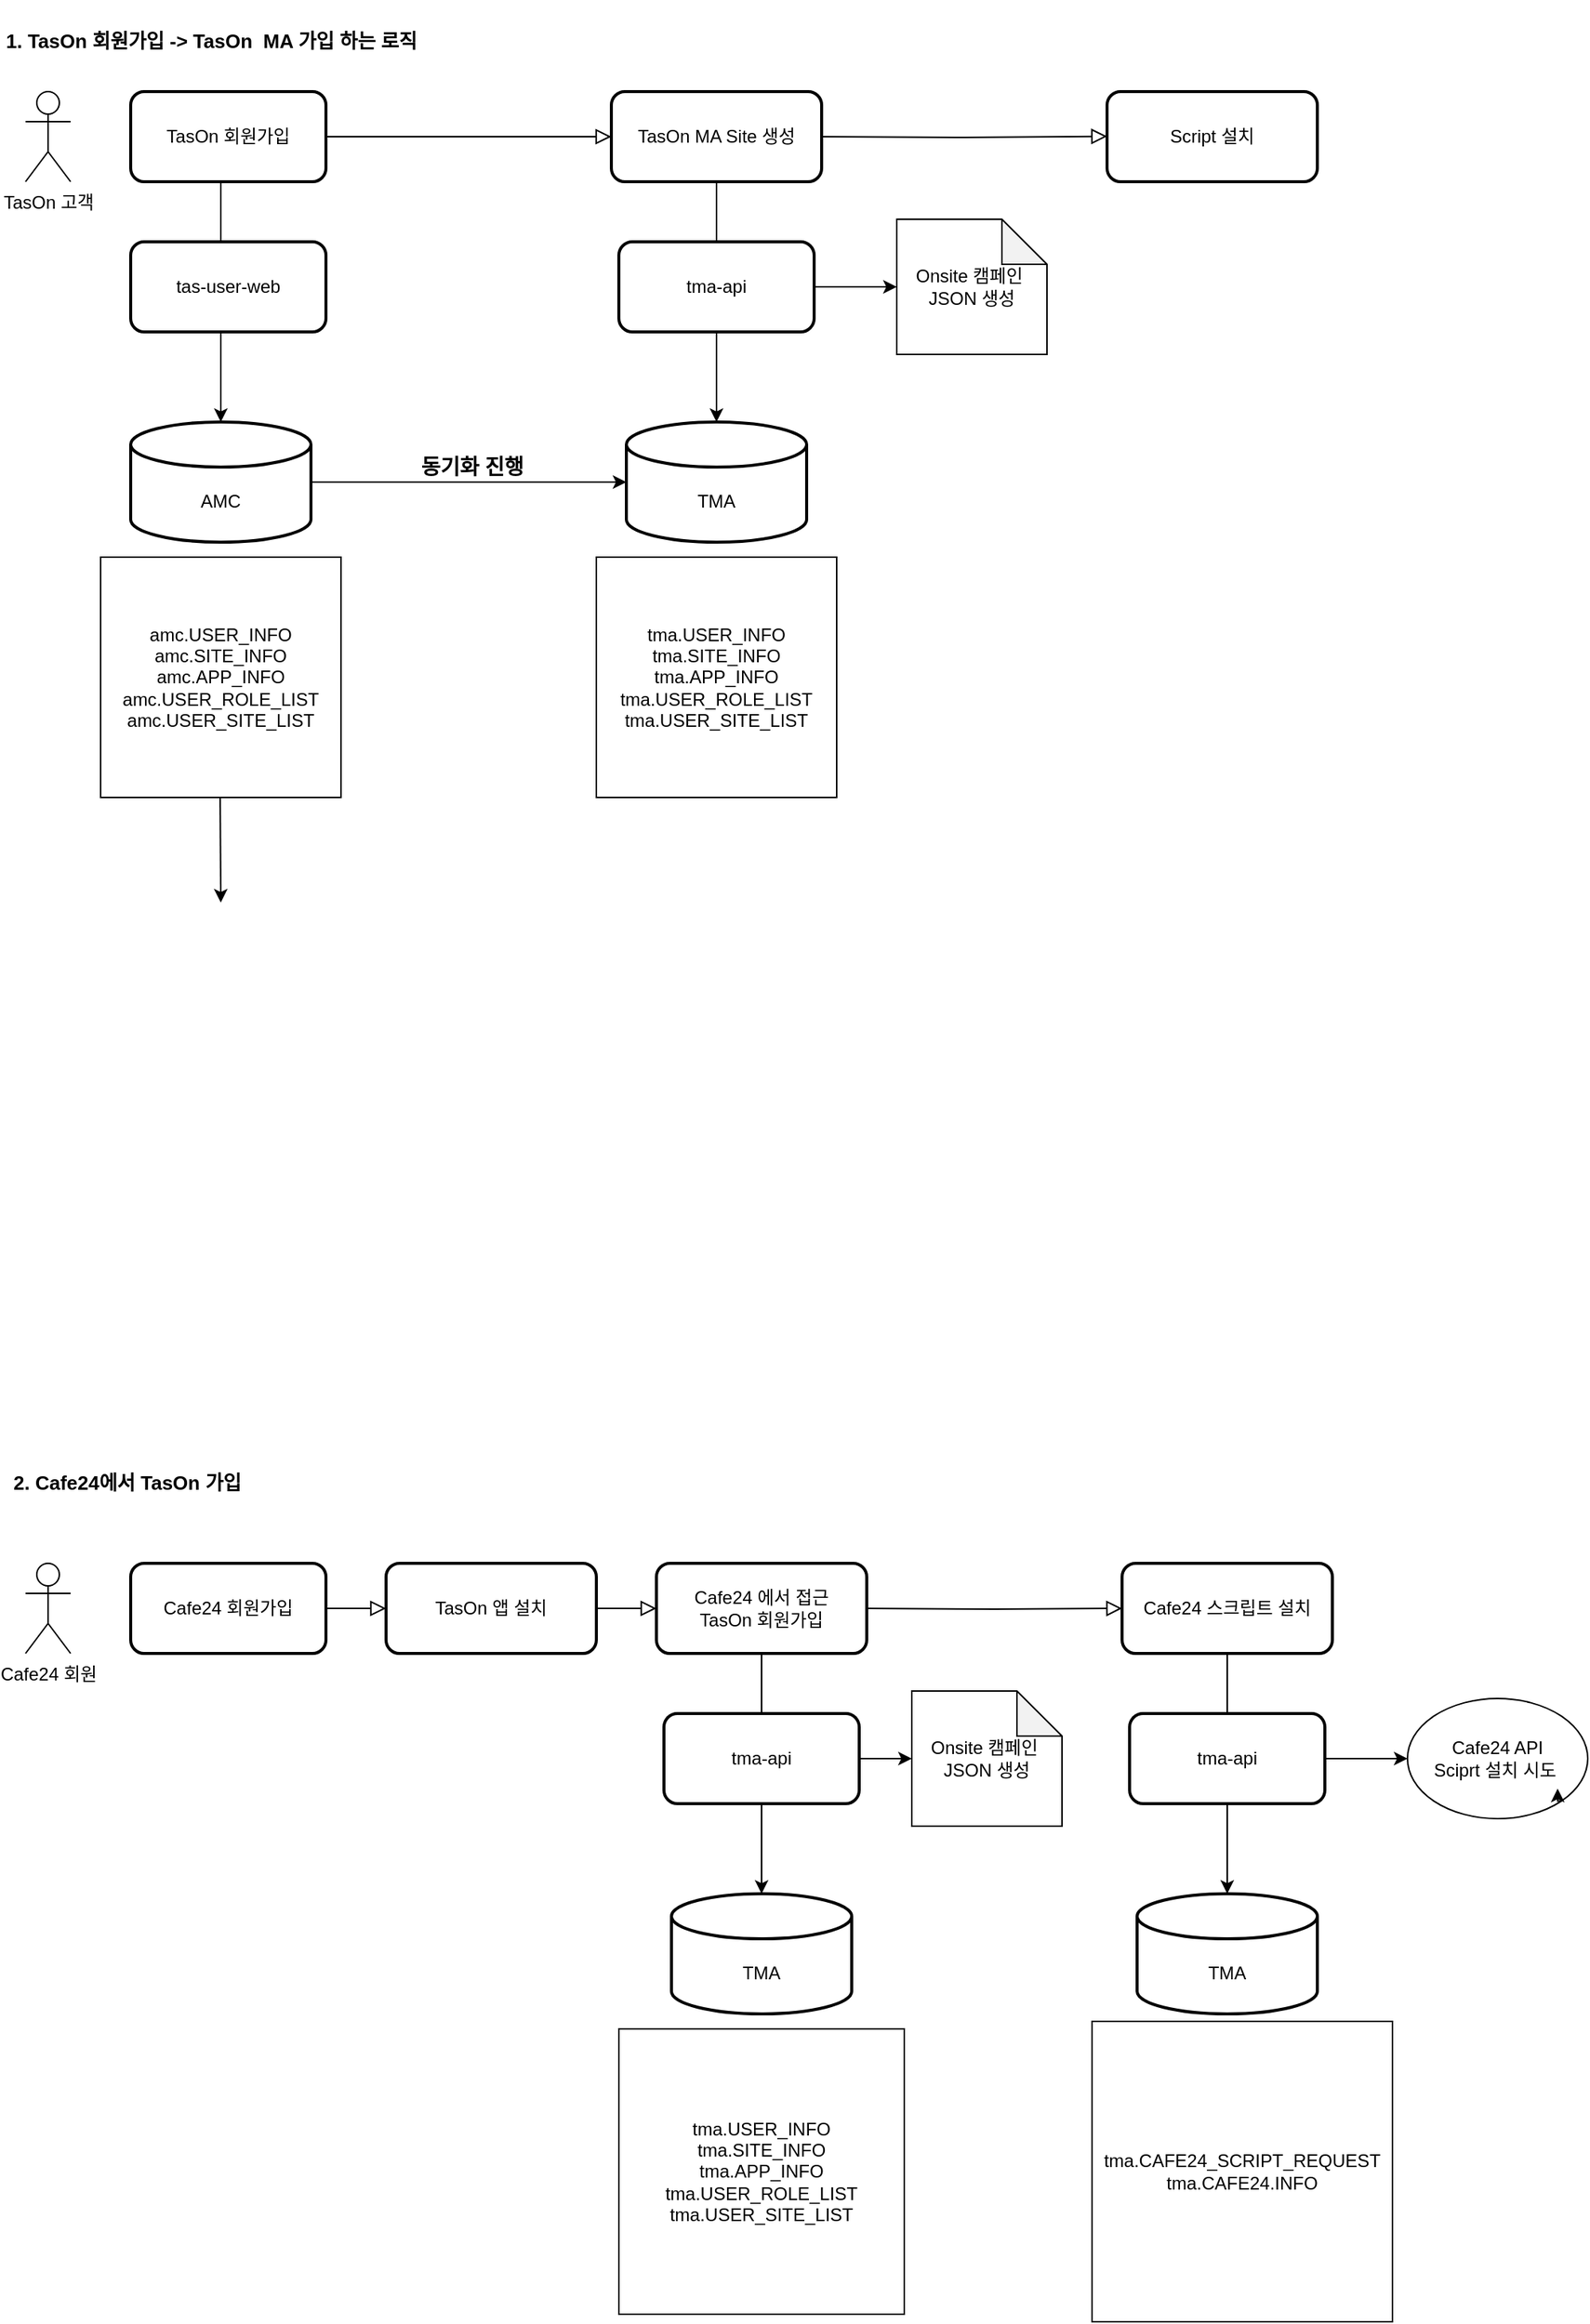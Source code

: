 <mxfile version="21.7.5" type="github">
  <diagram name="페이지-1" id="8XCkK9Wqvl7NkWUmMLuJ">
    <mxGraphModel dx="2995" dy="1615" grid="1" gridSize="10" guides="1" tooltips="1" connect="1" arrows="1" fold="1" page="1" pageScale="1" pageWidth="1169" pageHeight="1654" math="0" shadow="0">
      <root>
        <mxCell id="0" />
        <mxCell id="1" parent="0" />
        <mxCell id="aHB1TRmOb6sOubxurkW1-2" value="TasOn 고객" style="shape=umlActor;verticalLabelPosition=bottom;verticalAlign=top;html=1;labelBackgroundColor=none;" vertex="1" parent="1">
          <mxGeometry x="40" y="60" width="30" height="60" as="geometry" />
        </mxCell>
        <mxCell id="aHB1TRmOb6sOubxurkW1-3" value="" style="rounded=0;html=1;jettySize=auto;orthogonalLoop=1;fontSize=11;endArrow=block;endFill=0;endSize=8;strokeWidth=1;shadow=0;labelBackgroundColor=none;edgeStyle=orthogonalEdgeStyle;fontColor=default;entryX=0;entryY=0.5;entryDx=0;entryDy=0;exitX=1;exitY=0.5;exitDx=0;exitDy=0;" edge="1" parent="1" source="aHB1TRmOb6sOubxurkW1-4" target="aHB1TRmOb6sOubxurkW1-5">
          <mxGeometry relative="1" as="geometry">
            <mxPoint x="430" y="100" as="targetPoint" />
            <mxPoint x="310" y="100" as="sourcePoint" />
          </mxGeometry>
        </mxCell>
        <mxCell id="aHB1TRmOb6sOubxurkW1-4" value="TasOn 회원가입" style="rounded=1;whiteSpace=wrap;html=1;fontSize=12;glass=0;strokeWidth=2;shadow=0;labelBackgroundColor=none;" vertex="1" parent="1">
          <mxGeometry x="110" y="60" width="130" height="60" as="geometry" />
        </mxCell>
        <mxCell id="aHB1TRmOb6sOubxurkW1-5" value="TasOn MA Site 생성" style="rounded=1;whiteSpace=wrap;html=1;fontSize=12;glass=0;strokeWidth=2;shadow=0;labelBackgroundColor=none;" vertex="1" parent="1">
          <mxGeometry x="430" y="60" width="140" height="60" as="geometry" />
        </mxCell>
        <mxCell id="aHB1TRmOb6sOubxurkW1-6" value="" style="endArrow=classic;html=1;rounded=0;labelBackgroundColor=none;fontColor=default;" edge="1" parent="1" target="aHB1TRmOb6sOubxurkW1-7">
          <mxGeometry width="50" height="50" relative="1" as="geometry">
            <mxPoint x="170" y="120" as="sourcePoint" />
            <mxPoint x="170" y="220" as="targetPoint" />
          </mxGeometry>
        </mxCell>
        <mxCell id="aHB1TRmOb6sOubxurkW1-7" value="AMC" style="shape=cylinder3;whiteSpace=wrap;html=1;boundedLbl=1;backgroundOutline=1;size=15;strokeWidth=2;labelBackgroundColor=none;" vertex="1" parent="1">
          <mxGeometry x="110" y="280" width="120" height="80" as="geometry" />
        </mxCell>
        <mxCell id="aHB1TRmOb6sOubxurkW1-8" value="" style="endArrow=classic;html=1;rounded=0;labelBackgroundColor=none;fontColor=default;" edge="1" parent="1" target="aHB1TRmOb6sOubxurkW1-9">
          <mxGeometry width="50" height="50" relative="1" as="geometry">
            <mxPoint x="500" y="120" as="sourcePoint" />
            <mxPoint x="500" y="220" as="targetPoint" />
          </mxGeometry>
        </mxCell>
        <mxCell id="aHB1TRmOb6sOubxurkW1-9" value="TMA" style="shape=cylinder3;whiteSpace=wrap;html=1;boundedLbl=1;backgroundOutline=1;size=15;strokeWidth=2;labelBackgroundColor=none;" vertex="1" parent="1">
          <mxGeometry x="440" y="280" width="120" height="80" as="geometry" />
        </mxCell>
        <mxCell id="aHB1TRmOb6sOubxurkW1-10" value="tma-api" style="rounded=1;whiteSpace=wrap;html=1;strokeWidth=2;labelBackgroundColor=none;" vertex="1" parent="1">
          <mxGeometry x="435" y="160" width="130" height="60" as="geometry" />
        </mxCell>
        <mxCell id="aHB1TRmOb6sOubxurkW1-17" value="" style="endArrow=classic;html=1;rounded=0;entryX=0;entryY=0.5;entryDx=0;entryDy=0;entryPerimeter=0;exitX=1;exitY=0.5;exitDx=0;exitDy=0;exitPerimeter=0;labelBackgroundColor=none;fontColor=default;" edge="1" parent="1">
          <mxGeometry width="50" height="50" relative="1" as="geometry">
            <mxPoint x="230" y="320" as="sourcePoint" />
            <mxPoint x="440" y="320" as="targetPoint" />
          </mxGeometry>
        </mxCell>
        <mxCell id="aHB1TRmOb6sOubxurkW1-29" value="동기화 진행" style="edgeLabel;html=1;align=center;verticalAlign=middle;resizable=0;points=[];fontSize=14;fontStyle=1;labelBackgroundColor=none;" vertex="1" connectable="0" parent="aHB1TRmOb6sOubxurkW1-17">
          <mxGeometry x="0.014" y="-4" relative="1" as="geometry">
            <mxPoint y="-14" as="offset" />
          </mxGeometry>
        </mxCell>
        <mxCell id="aHB1TRmOb6sOubxurkW1-19" value="tma.USER_INFO&#xa;tma.SITE_INFO&#xa;tma.APP_INFO&#xa;tma.USER_ROLE_LIST&#xa;tma.USER_SITE_LIST" style="whiteSpace=wrap;html=1;aspect=fixed;labelBackgroundColor=none;" vertex="1" parent="1">
          <mxGeometry x="420" y="370" width="160" height="160" as="geometry" />
        </mxCell>
        <mxCell id="aHB1TRmOb6sOubxurkW1-20" value="&lt;div&gt;amc.USER_INFO&lt;/div&gt;&lt;div&gt;amc.SITE_INFO&lt;/div&gt;&lt;div&gt;amc.APP_INFO&lt;/div&gt;&lt;div&gt;amc.USER_ROLE_LIST&lt;/div&gt;&lt;div&gt;amc.USER_SITE_LIST&lt;/div&gt;" style="whiteSpace=wrap;html=1;aspect=fixed;labelBackgroundColor=none;" vertex="1" parent="1">
          <mxGeometry x="90" y="370" width="160" height="160" as="geometry" />
        </mxCell>
        <mxCell id="aHB1TRmOb6sOubxurkW1-22" value="" style="endArrow=classic;html=1;rounded=0;labelBackgroundColor=none;fontColor=default;" edge="1" parent="1">
          <mxGeometry width="50" height="50" relative="1" as="geometry">
            <mxPoint x="169.57" y="530" as="sourcePoint" />
            <mxPoint x="170" y="600" as="targetPoint" />
          </mxGeometry>
        </mxCell>
        <mxCell id="aHB1TRmOb6sOubxurkW1-24" value="" style="endArrow=classic;html=1;rounded=0;entryX=0;entryY=0.5;entryDx=0;entryDy=0;entryPerimeter=0;labelBackgroundColor=none;fontColor=default;exitX=1;exitY=0.5;exitDx=0;exitDy=0;" edge="1" parent="1" source="aHB1TRmOb6sOubxurkW1-10" target="aHB1TRmOb6sOubxurkW1-26">
          <mxGeometry width="50" height="50" relative="1" as="geometry">
            <mxPoint x="570" y="190" as="sourcePoint" />
            <mxPoint x="615" y="310" as="targetPoint" />
          </mxGeometry>
        </mxCell>
        <mxCell id="aHB1TRmOb6sOubxurkW1-26" value="Onsite 캠페인&amp;nbsp;&lt;br&gt;JSON 생성" style="shape=note;whiteSpace=wrap;html=1;backgroundOutline=1;darkOpacity=0.05;labelBackgroundColor=none;" vertex="1" parent="1">
          <mxGeometry x="620" y="145" width="100" height="90" as="geometry" />
        </mxCell>
        <mxCell id="aHB1TRmOb6sOubxurkW1-27" value="&lt;h2&gt;&lt;font style=&quot;font-size: 13px;&quot;&gt;1. TasOn 회원가입 -&amp;gt; TasOn&amp;nbsp; MA 가입 하는 로직&lt;/font&gt;&lt;/h2&gt;" style="text;strokeColor=none;align=left;fillColor=none;html=1;verticalAlign=middle;whiteSpace=wrap;rounded=0;labelBackgroundColor=none;" vertex="1" parent="1">
          <mxGeometry x="25" y="10" width="290" height="30" as="geometry" />
        </mxCell>
        <mxCell id="aHB1TRmOb6sOubxurkW1-28" value="tas-user-web" style="rounded=1;whiteSpace=wrap;html=1;strokeWidth=2;labelBackgroundColor=none;" vertex="1" parent="1">
          <mxGeometry x="110" y="160" width="130" height="60" as="geometry" />
        </mxCell>
        <mxCell id="aHB1TRmOb6sOubxurkW1-30" value="&lt;h2&gt;&lt;span style=&quot;font-size: 13px;&quot;&gt;2. Cafe24에서 TasOn 가입&amp;nbsp;&lt;/span&gt;&lt;/h2&gt;" style="text;strokeColor=none;align=left;fillColor=none;html=1;verticalAlign=middle;whiteSpace=wrap;rounded=0;labelBackgroundColor=none;" vertex="1" parent="1">
          <mxGeometry x="30" y="970" width="290" height="30" as="geometry" />
        </mxCell>
        <mxCell id="aHB1TRmOb6sOubxurkW1-32" value="Cafe24 회원" style="shape=umlActor;verticalLabelPosition=bottom;verticalAlign=top;html=1;labelBackgroundColor=none;" vertex="1" parent="1">
          <mxGeometry x="40" y="1040" width="30" height="60" as="geometry" />
        </mxCell>
        <mxCell id="aHB1TRmOb6sOubxurkW1-33" value="" style="rounded=0;html=1;jettySize=auto;orthogonalLoop=1;fontSize=11;endArrow=block;endFill=0;endSize=8;strokeWidth=1;shadow=0;labelBackgroundColor=none;edgeStyle=orthogonalEdgeStyle;fontColor=default;entryX=0;entryY=0.5;entryDx=0;entryDy=0;exitX=1;exitY=0.5;exitDx=0;exitDy=0;" edge="1" parent="1" source="aHB1TRmOb6sOubxurkW1-34" target="aHB1TRmOb6sOubxurkW1-35">
          <mxGeometry relative="1" as="geometry">
            <mxPoint x="420" y="1080" as="targetPoint" />
            <mxPoint x="250" y="1070" as="sourcePoint" />
            <Array as="points" />
          </mxGeometry>
        </mxCell>
        <mxCell id="aHB1TRmOb6sOubxurkW1-34" value="Cafe24 회원가입" style="rounded=1;whiteSpace=wrap;html=1;fontSize=12;glass=0;strokeWidth=2;shadow=0;labelBackgroundColor=none;" vertex="1" parent="1">
          <mxGeometry x="110" y="1040" width="130" height="60" as="geometry" />
        </mxCell>
        <mxCell id="aHB1TRmOb6sOubxurkW1-35" value="TasOn 앱 설치" style="rounded=1;whiteSpace=wrap;html=1;fontSize=12;glass=0;strokeWidth=2;shadow=0;labelBackgroundColor=none;" vertex="1" parent="1">
          <mxGeometry x="280" y="1040" width="140" height="60" as="geometry" />
        </mxCell>
        <mxCell id="aHB1TRmOb6sOubxurkW1-38" value="" style="rounded=0;html=1;jettySize=auto;orthogonalLoop=1;fontSize=11;endArrow=block;endFill=0;endSize=8;strokeWidth=1;shadow=0;labelBackgroundColor=none;edgeStyle=orthogonalEdgeStyle;fontColor=default;entryX=0;entryY=0.5;entryDx=0;entryDy=0;exitX=1;exitY=0.5;exitDx=0;exitDy=0;" edge="1" parent="1" target="aHB1TRmOb6sOubxurkW1-39" source="aHB1TRmOb6sOubxurkW1-35">
          <mxGeometry relative="1" as="geometry">
            <mxPoint x="640" y="1080" as="targetPoint" />
            <mxPoint x="450" y="1070" as="sourcePoint" />
          </mxGeometry>
        </mxCell>
        <mxCell id="aHB1TRmOb6sOubxurkW1-39" value="Cafe24 에서 접근 &lt;br&gt;TasOn 회원가입" style="rounded=1;whiteSpace=wrap;html=1;fontSize=12;glass=0;strokeWidth=2;shadow=0;labelBackgroundColor=none;" vertex="1" parent="1">
          <mxGeometry x="460" y="1040" width="140" height="60" as="geometry" />
        </mxCell>
        <mxCell id="aHB1TRmOb6sOubxurkW1-40" value="" style="endArrow=classic;html=1;rounded=0;labelBackgroundColor=none;fontColor=default;" edge="1" parent="1" target="aHB1TRmOb6sOubxurkW1-41">
          <mxGeometry width="50" height="50" relative="1" as="geometry">
            <mxPoint x="530" y="1100" as="sourcePoint" />
            <mxPoint x="530" y="1200" as="targetPoint" />
          </mxGeometry>
        </mxCell>
        <mxCell id="aHB1TRmOb6sOubxurkW1-41" value="TMA" style="shape=cylinder3;whiteSpace=wrap;html=1;boundedLbl=1;backgroundOutline=1;size=15;strokeWidth=2;labelBackgroundColor=none;" vertex="1" parent="1">
          <mxGeometry x="470" y="1260" width="120" height="80" as="geometry" />
        </mxCell>
        <mxCell id="aHB1TRmOb6sOubxurkW1-42" value="tma-api" style="rounded=1;whiteSpace=wrap;html=1;strokeWidth=2;labelBackgroundColor=none;" vertex="1" parent="1">
          <mxGeometry x="465" y="1140" width="130" height="60" as="geometry" />
        </mxCell>
        <mxCell id="aHB1TRmOb6sOubxurkW1-43" value="tma.USER_INFO&#xa;tma.SITE_INFO&#xa;tma.APP_INFO&#xa;tma.USER_ROLE_LIST&#xa;tma.USER_SITE_LIST" style="whiteSpace=wrap;html=1;aspect=fixed;labelBackgroundColor=none;" vertex="1" parent="1">
          <mxGeometry x="435" y="1350" width="190" height="190" as="geometry" />
        </mxCell>
        <mxCell id="aHB1TRmOb6sOubxurkW1-44" value="" style="endArrow=classic;html=1;rounded=0;entryX=0;entryY=0.5;entryDx=0;entryDy=0;entryPerimeter=0;exitX=1;exitY=0.5;exitDx=0;exitDy=0;labelBackgroundColor=none;fontColor=default;" edge="1" parent="1" source="aHB1TRmOb6sOubxurkW1-42" target="aHB1TRmOb6sOubxurkW1-45">
          <mxGeometry width="50" height="50" relative="1" as="geometry">
            <mxPoint x="590" y="1215" as="sourcePoint" />
            <mxPoint x="690" y="1290" as="targetPoint" />
          </mxGeometry>
        </mxCell>
        <mxCell id="aHB1TRmOb6sOubxurkW1-45" value="Onsite 캠페인&amp;nbsp;&lt;br&gt;JSON 생성" style="shape=note;whiteSpace=wrap;html=1;backgroundOutline=1;darkOpacity=0.05;labelBackgroundColor=none;" vertex="1" parent="1">
          <mxGeometry x="630" y="1125" width="100" height="90" as="geometry" />
        </mxCell>
        <mxCell id="aHB1TRmOb6sOubxurkW1-46" value="" style="rounded=0;html=1;jettySize=auto;orthogonalLoop=1;fontSize=11;endArrow=block;endFill=0;endSize=8;strokeWidth=1;shadow=0;labelBackgroundColor=none;edgeStyle=orthogonalEdgeStyle;fontColor=default;entryX=0;entryY=0.5;entryDx=0;entryDy=0;" edge="1" parent="1" target="aHB1TRmOb6sOubxurkW1-47">
          <mxGeometry relative="1" as="geometry">
            <mxPoint x="980" y="1080" as="targetPoint" />
            <mxPoint x="600" y="1070" as="sourcePoint" />
          </mxGeometry>
        </mxCell>
        <mxCell id="aHB1TRmOb6sOubxurkW1-47" value="Cafe24 스크립트 설치" style="rounded=1;whiteSpace=wrap;html=1;fontSize=12;glass=0;strokeWidth=2;shadow=0;labelBackgroundColor=none;" vertex="1" parent="1">
          <mxGeometry x="770" y="1040" width="140" height="60" as="geometry" />
        </mxCell>
        <mxCell id="aHB1TRmOb6sOubxurkW1-48" value="Script 설치" style="rounded=1;whiteSpace=wrap;html=1;fontSize=12;glass=0;strokeWidth=2;shadow=0;labelBackgroundColor=none;" vertex="1" parent="1">
          <mxGeometry x="760" y="60" width="140" height="60" as="geometry" />
        </mxCell>
        <mxCell id="aHB1TRmOb6sOubxurkW1-49" value="" style="rounded=0;html=1;jettySize=auto;orthogonalLoop=1;fontSize=11;endArrow=block;endFill=0;endSize=8;strokeWidth=1;shadow=0;labelBackgroundColor=none;edgeStyle=orthogonalEdgeStyle;fontColor=default;entryX=0;entryY=0.5;entryDx=0;entryDy=0;" edge="1" parent="1">
          <mxGeometry relative="1" as="geometry">
            <mxPoint x="760" y="89.79" as="targetPoint" />
            <mxPoint x="570" y="90" as="sourcePoint" />
          </mxGeometry>
        </mxCell>
        <mxCell id="aHB1TRmOb6sOubxurkW1-50" value="" style="endArrow=classic;html=1;rounded=0;labelBackgroundColor=none;fontColor=default;" edge="1" parent="1" target="aHB1TRmOb6sOubxurkW1-51">
          <mxGeometry width="50" height="50" relative="1" as="geometry">
            <mxPoint x="840" y="1100" as="sourcePoint" />
            <mxPoint x="840" y="1200" as="targetPoint" />
          </mxGeometry>
        </mxCell>
        <mxCell id="aHB1TRmOb6sOubxurkW1-51" value="TMA" style="shape=cylinder3;whiteSpace=wrap;html=1;boundedLbl=1;backgroundOutline=1;size=15;strokeWidth=2;labelBackgroundColor=none;" vertex="1" parent="1">
          <mxGeometry x="780" y="1260" width="120" height="80" as="geometry" />
        </mxCell>
        <mxCell id="aHB1TRmOb6sOubxurkW1-52" value="tma-api" style="rounded=1;whiteSpace=wrap;html=1;strokeWidth=2;labelBackgroundColor=none;" vertex="1" parent="1">
          <mxGeometry x="775" y="1140" width="130" height="60" as="geometry" />
        </mxCell>
        <mxCell id="aHB1TRmOb6sOubxurkW1-53" value="tma.CAFE24_SCRIPT_REQUEST&lt;br&gt;tma.CAFE24.INFO" style="whiteSpace=wrap;html=1;aspect=fixed;labelBackgroundColor=none;" vertex="1" parent="1">
          <mxGeometry x="750" y="1345" width="200" height="200" as="geometry" />
        </mxCell>
        <mxCell id="aHB1TRmOb6sOubxurkW1-56" value="Cafe24 API&lt;br&gt;Sciprt 설치 시도&amp;nbsp;" style="ellipse;whiteSpace=wrap;html=1;" vertex="1" parent="1">
          <mxGeometry x="960" y="1130" width="120" height="80" as="geometry" />
        </mxCell>
        <mxCell id="aHB1TRmOb6sOubxurkW1-57" value="" style="endArrow=classic;html=1;rounded=0;entryX=0;entryY=0.5;entryDx=0;entryDy=0;exitX=1;exitY=0.5;exitDx=0;exitDy=0;" edge="1" parent="1" source="aHB1TRmOb6sOubxurkW1-52" target="aHB1TRmOb6sOubxurkW1-56">
          <mxGeometry width="50" height="50" relative="1" as="geometry">
            <mxPoint x="670" y="1320" as="sourcePoint" />
            <mxPoint x="720" y="1270" as="targetPoint" />
          </mxGeometry>
        </mxCell>
        <mxCell id="aHB1TRmOb6sOubxurkW1-58" style="edgeStyle=orthogonalEdgeStyle;rounded=0;orthogonalLoop=1;jettySize=auto;html=1;exitX=1;exitY=1;exitDx=0;exitDy=0;entryX=0.833;entryY=0.75;entryDx=0;entryDy=0;entryPerimeter=0;" edge="1" parent="1" source="aHB1TRmOb6sOubxurkW1-56" target="aHB1TRmOb6sOubxurkW1-56">
          <mxGeometry relative="1" as="geometry" />
        </mxCell>
      </root>
    </mxGraphModel>
  </diagram>
</mxfile>
